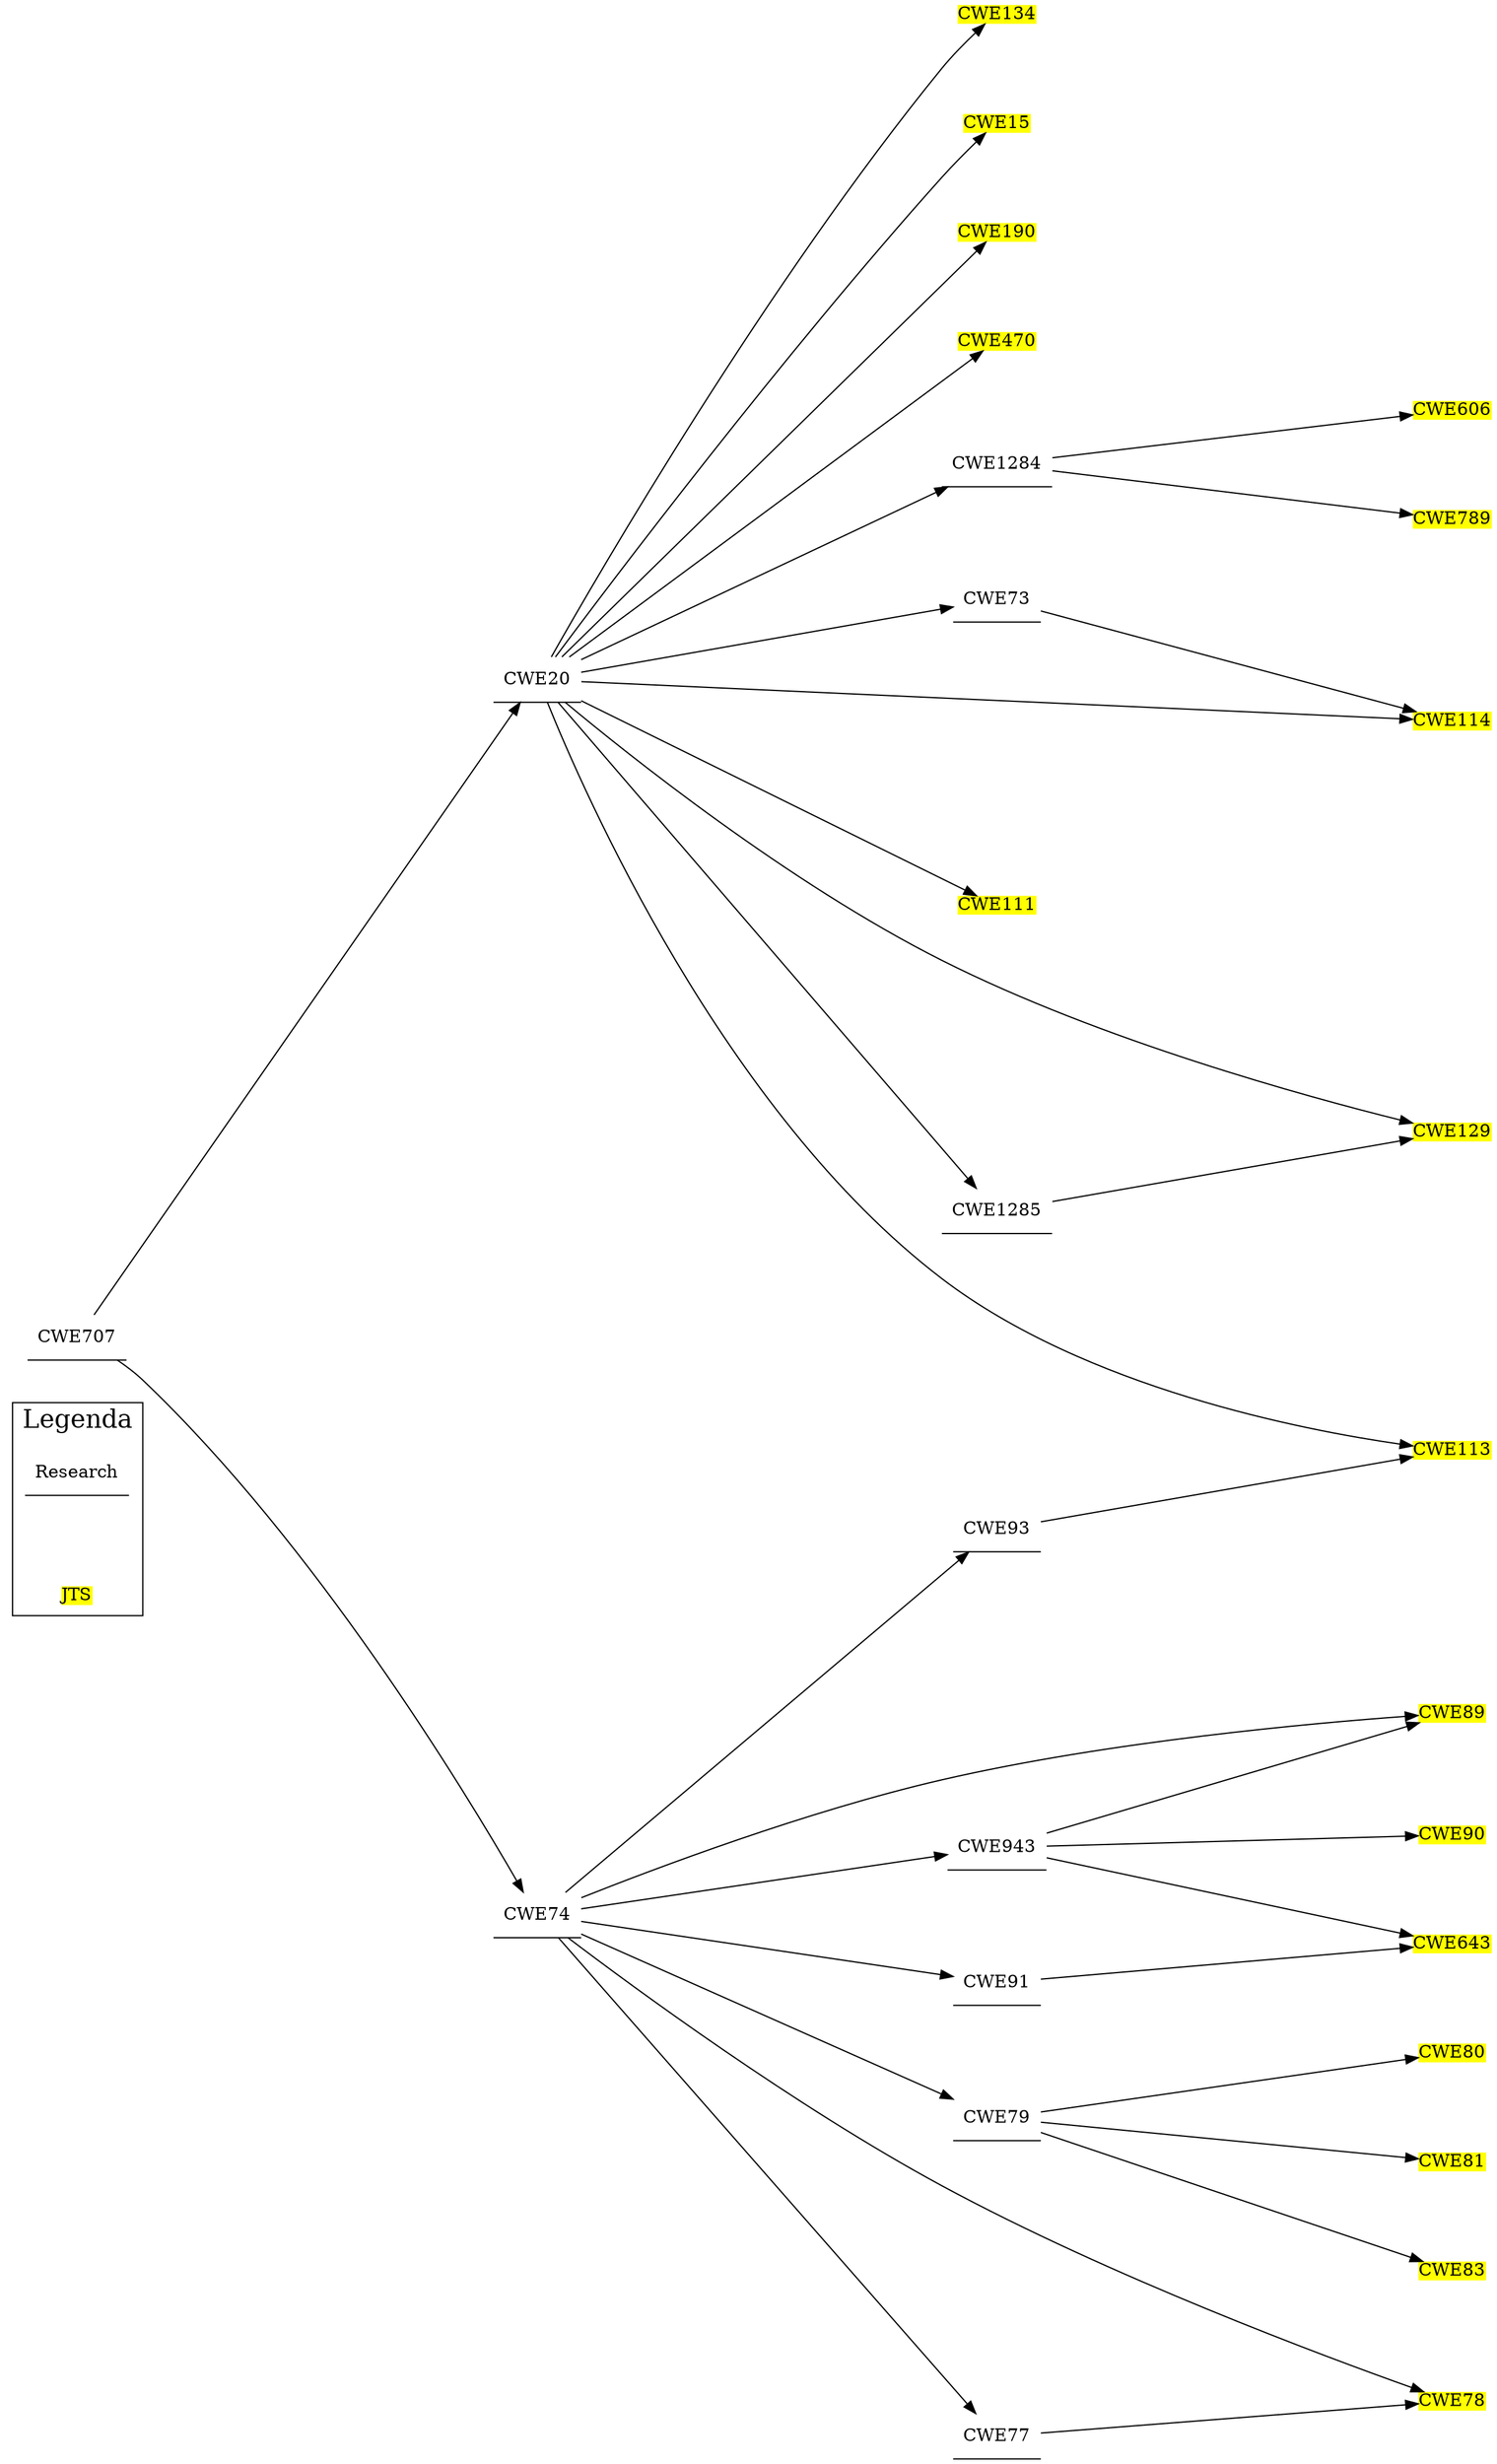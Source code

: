digraph "Family Tree" {
	graph [nodesep=1 rankdir=LR ranksep=4 splines=true]
	subgraph clusterA {
		node [shape=plaintext]
		label=Legenda
		fontsize=20
		Research [label=Research color=black fillcolor=white shape=underline style=filled]
		JTS [label=JTS color=black fillcolor=yellow shape=plain style=filled]
	}
	CWE707 [label=CWE707 color=black fillcolor=white shape=underline style=filled]
	CWE20 [label=CWE20 color=black fillcolor=white shape=underline style=filled]
	CWE74 [label=CWE74 color=black fillcolor=white shape=underline style=filled]
	CWE111 [label=CWE111 color=black fillcolor=yellow shape=plain style=filled]
	CWE113 [label=CWE113 color=black fillcolor=yellow shape=plain style=filled]
	CWE114 [label=CWE114 color=black fillcolor=yellow shape=plain style=filled]
	CWE129 [label=CWE129 color=black fillcolor=yellow shape=plain style=filled]
	CWE134 [label=CWE134 color=black fillcolor=yellow shape=plain style=filled]
	CWE15 [label=CWE15 color=black fillcolor=yellow shape=plain style=filled]
	CWE190 [label=CWE190 color=black fillcolor=yellow shape=plain style=filled]
	CWE470 [label=CWE470 color=black fillcolor=yellow shape=plain style=filled]
	CWE73 [label=CWE73 color=black fillcolor=white shape=underline style=filled]
	CWE1285 [label=CWE1285 color=black fillcolor=white shape=underline style=filled]
	CWE1284 [label=CWE1284 color=black fillcolor=white shape=underline style=filled]
	CWE78 [label=CWE78 color=black fillcolor=yellow shape=plain style=filled]
	CWE89 [label=CWE89 color=black fillcolor=yellow shape=plain style=filled]
	CWE93 [label=CWE93 color=black fillcolor=white shape=underline style=filled]
	CWE943 [label=CWE943 color=black fillcolor=white shape=underline style=filled]
	CWE91 [label=CWE91 color=black fillcolor=white shape=underline style=filled]
	CWE77 [label=CWE77 color=black fillcolor=white shape=underline style=filled]
	CWE79 [label=CWE79 color=black fillcolor=white shape=underline style=filled]
	CWE606 [label=CWE606 color=black fillcolor=yellow shape=plain style=filled]
	CWE789 [label=CWE789 color=black fillcolor=yellow shape=plain style=filled]
	CWE643 [label=CWE643 color=black fillcolor=yellow shape=plain style=filled]
	CWE90 [label=CWE90 color=black fillcolor=yellow shape=plain style=filled]
	CWE80 [label=CWE80 color=black fillcolor=yellow shape=plain style=filled]
	CWE81 [label=CWE81 color=black fillcolor=yellow shape=plain style=filled]
	CWE83 [label=CWE83 color=black fillcolor=yellow shape=plain style=filled]
	CWE707 -> CWE20
	CWE707 -> CWE74
	CWE20 -> CWE111
	CWE20 -> CWE113
	CWE20 -> CWE114
	CWE20 -> CWE129
	CWE20 -> CWE134
	CWE20 -> CWE15
	CWE20 -> CWE190
	CWE20 -> CWE470
	CWE20 -> CWE73
	CWE20 -> CWE1285
	CWE20 -> CWE1284
	CWE74 -> CWE78
	CWE74 -> CWE89
	CWE74 -> CWE93
	CWE74 -> CWE943
	CWE74 -> CWE91
	CWE74 -> CWE77
	CWE74 -> CWE79
	CWE73 -> CWE114
	CWE1285 -> CWE129
	CWE1284 -> CWE606
	CWE1284 -> CWE789
	CWE93 -> CWE113
	CWE943 -> CWE643
	CWE943 -> CWE89
	CWE943 -> CWE90
	CWE91 -> CWE643
	CWE77 -> CWE78
	CWE79 -> CWE80
	CWE79 -> CWE81
	CWE79 -> CWE83
}
